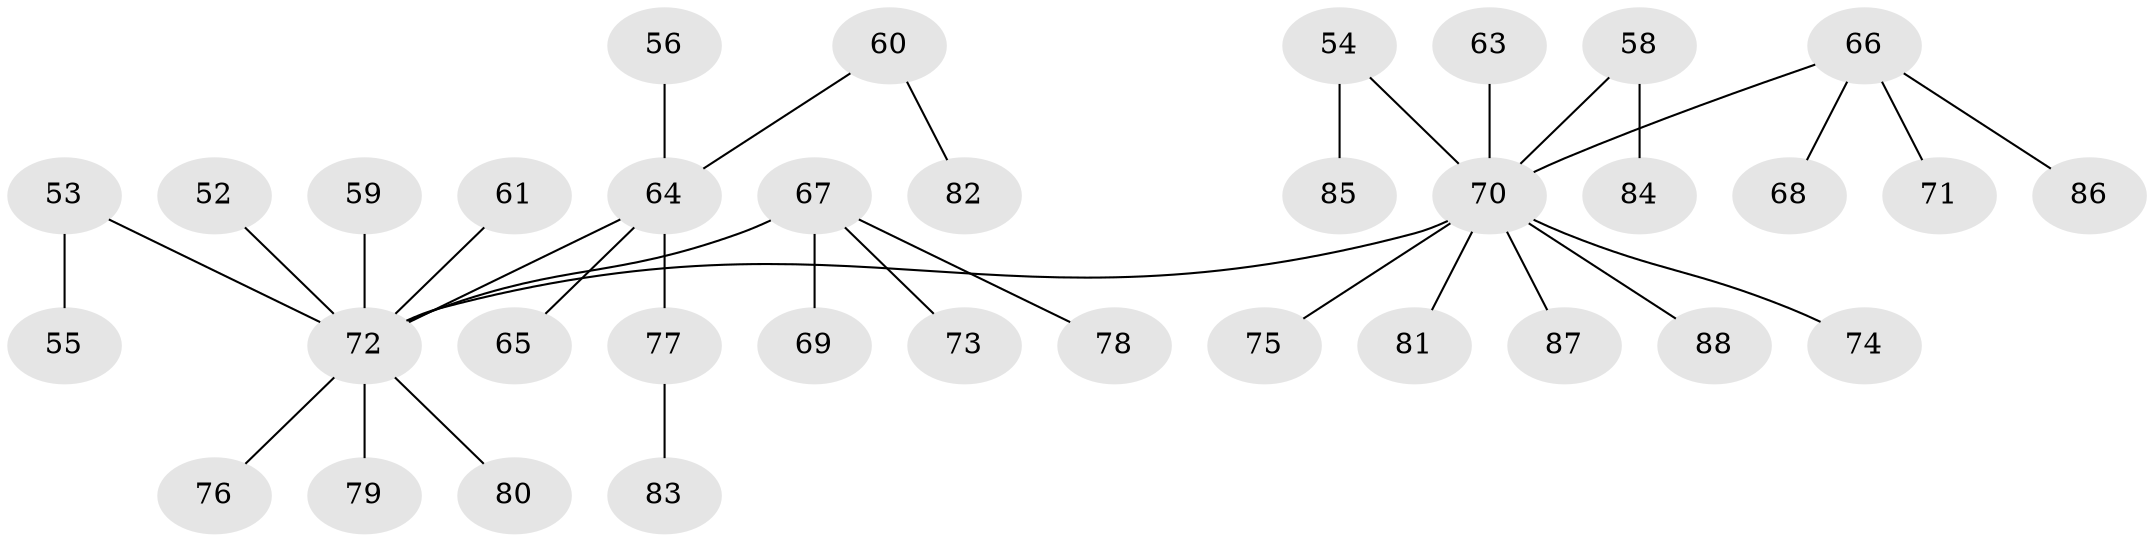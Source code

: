 // original degree distribution, {5: 0.03409090909090909, 3: 0.125, 4: 0.06818181818181818, 7: 0.022727272727272728, 1: 0.5, 2: 0.25}
// Generated by graph-tools (version 1.1) at 2025/55/03/04/25 21:55:39]
// undirected, 35 vertices, 34 edges
graph export_dot {
graph [start="1"]
  node [color=gray90,style=filled];
  52;
  53 [super="+19+50"];
  54;
  55;
  56;
  58;
  59;
  60;
  61;
  63;
  64 [super="+45+38"];
  65;
  66;
  67;
  68;
  69;
  70 [super="+57+40+41+62+48"];
  71;
  72 [super="+43+35+46+42+47+49+51"];
  73;
  74;
  75;
  76;
  77;
  78;
  79;
  80;
  81;
  82;
  83;
  84;
  85;
  86;
  87;
  88;
  52 -- 72;
  53 -- 55;
  53 -- 72;
  54 -- 85;
  54 -- 70;
  56 -- 64;
  58 -- 84;
  58 -- 70;
  59 -- 72;
  60 -- 82;
  60 -- 64;
  61 -- 72;
  63 -- 70;
  64 -- 65;
  64 -- 77;
  64 -- 72;
  66 -- 68;
  66 -- 71;
  66 -- 86;
  66 -- 70;
  67 -- 69;
  67 -- 73;
  67 -- 78;
  67 -- 72;
  70 -- 72;
  70 -- 75;
  70 -- 81;
  70 -- 88;
  70 -- 87;
  70 -- 74;
  72 -- 76;
  72 -- 79;
  72 -- 80;
  77 -- 83;
}
